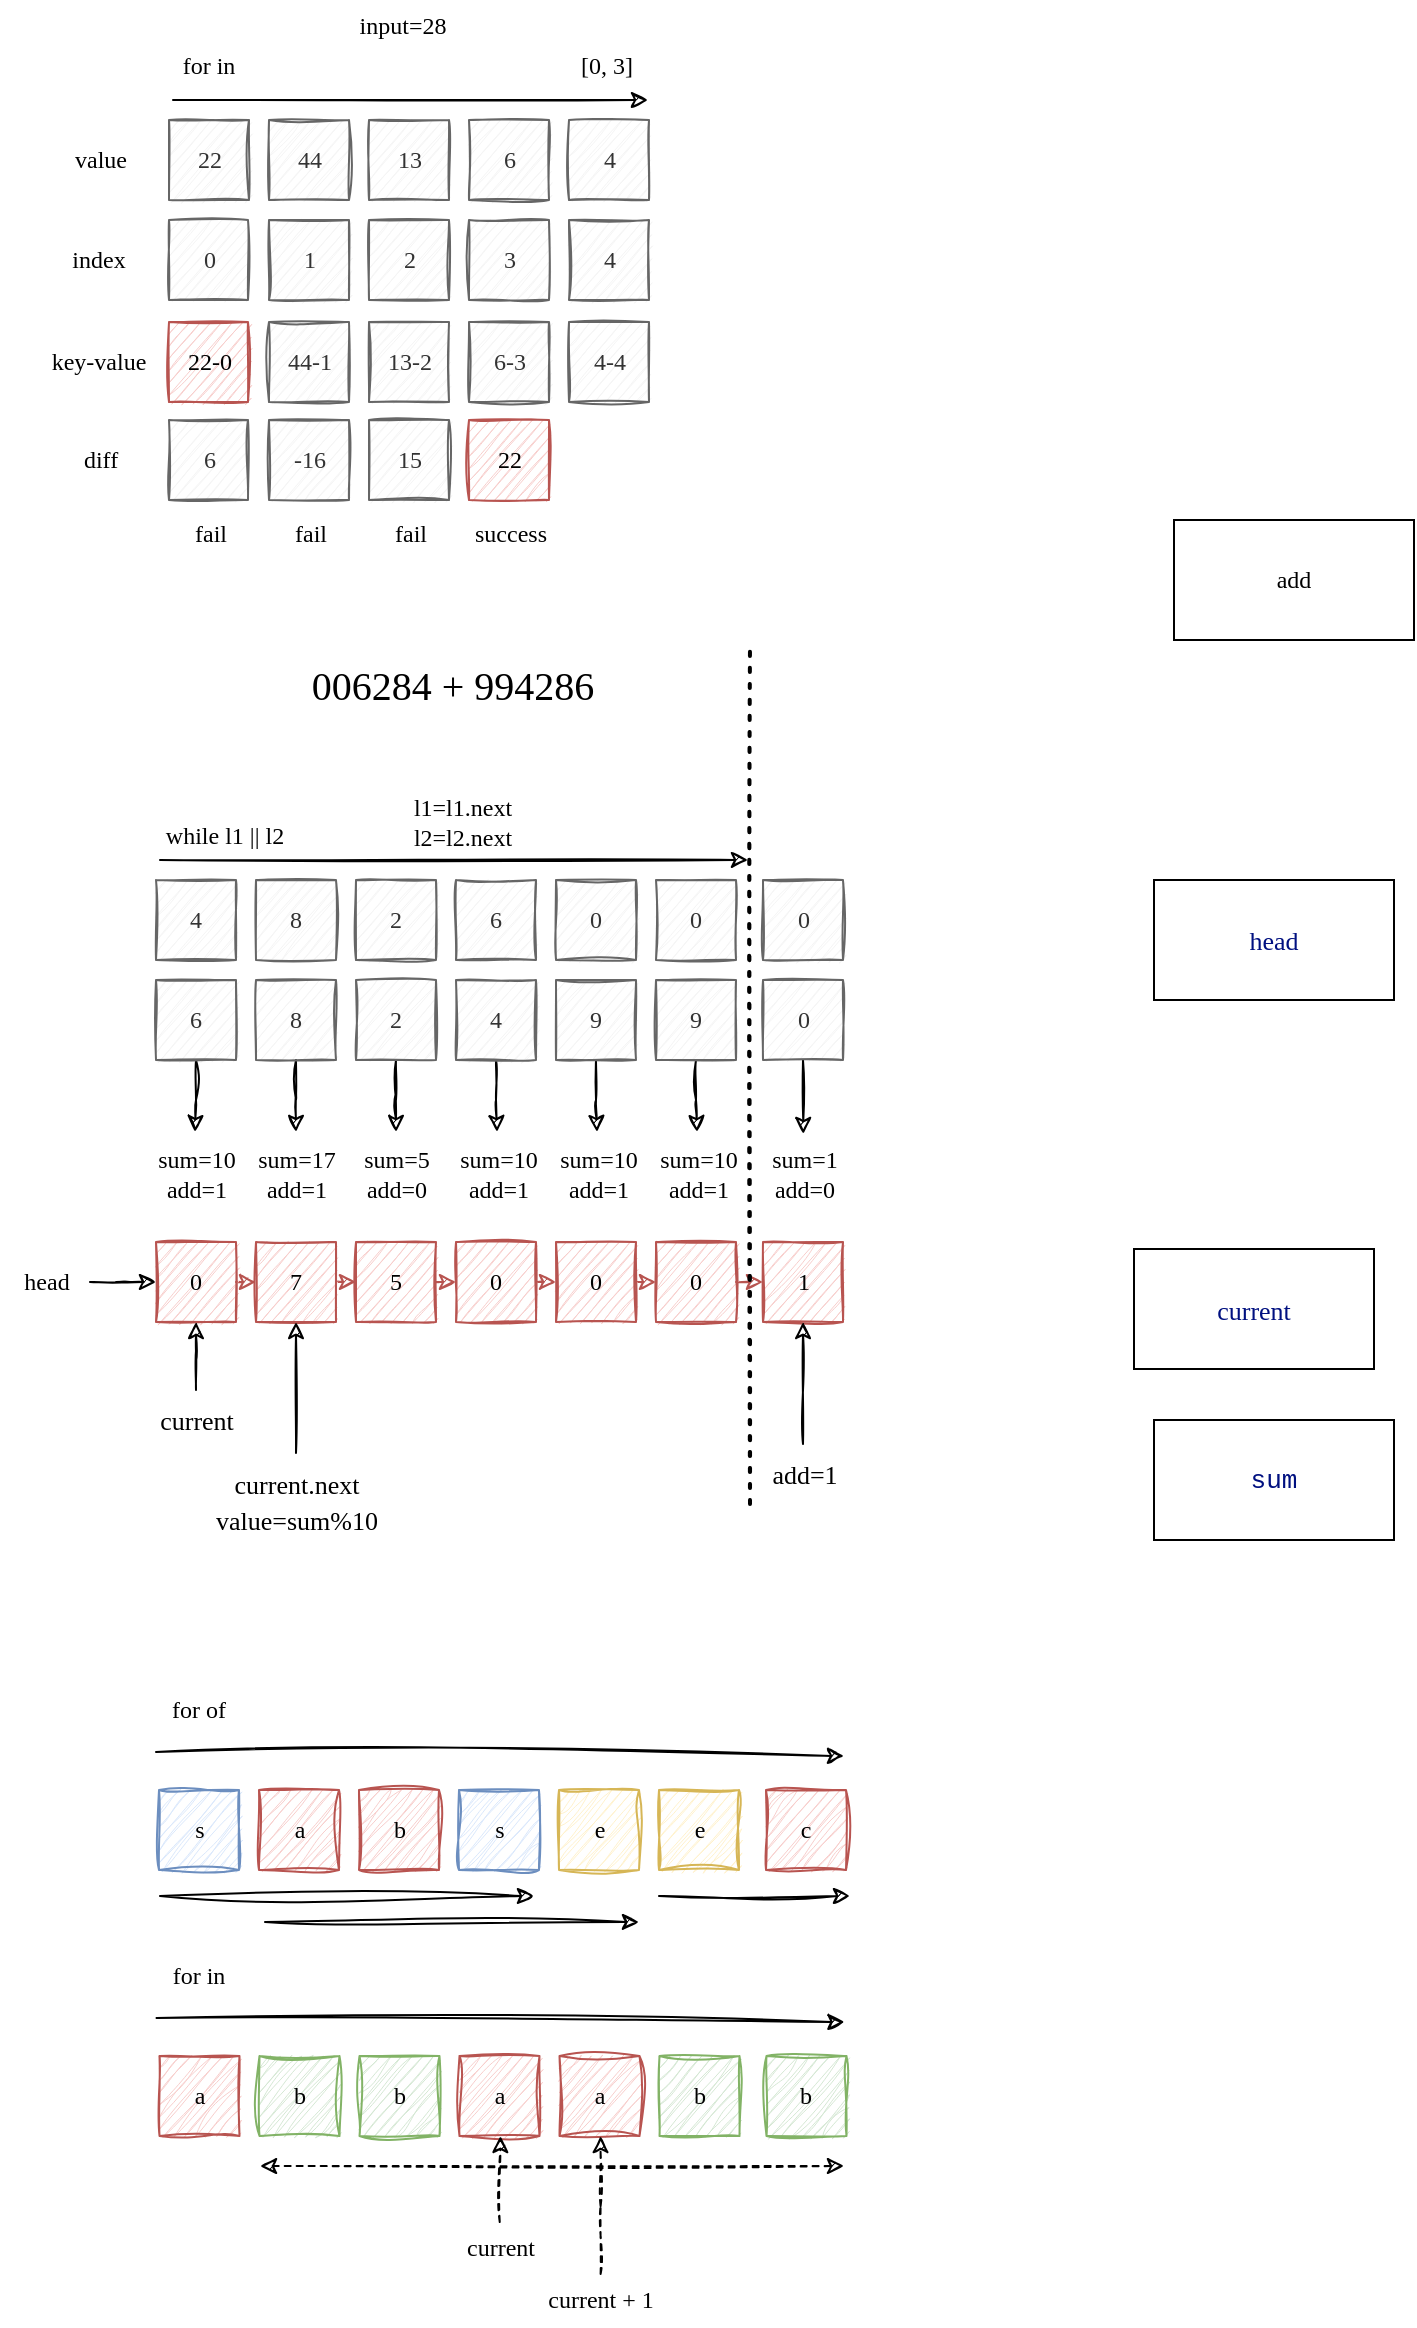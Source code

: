 <mxfile version="20.8.13" type="github">
  <diagram id="7QcRPGXFzInOJEVMT8tc" name="第 1 页">
    <mxGraphModel dx="870" dy="574" grid="0" gridSize="10" guides="1" tooltips="1" connect="1" arrows="1" fold="1" page="1" pageScale="1" pageWidth="827" pageHeight="1169" background="#FFFFFF" math="0" shadow="0">
      <root>
        <mxCell id="0" />
        <mxCell id="1" parent="0" />
        <mxCell id="w3G1MUD0EUf8Qzg8k7WU-1" value="add" style="rounded=0;whiteSpace=wrap;html=1;fontFamily=Comic Sans MS;" parent="1" vertex="1">
          <mxGeometry x="620" y="280" width="120" height="60" as="geometry" />
        </mxCell>
        <mxCell id="w3G1MUD0EUf8Qzg8k7WU-2" value="&lt;div style=&quot;background-color: rgb(255, 255, 255); font-size: 13px; line-height: 18px;&quot;&gt;&lt;span style=&quot;color: #001080;&quot;&gt;head&lt;/span&gt;&lt;/div&gt;" style="rounded=0;whiteSpace=wrap;html=1;fontFamily=Comic Sans MS;" parent="1" vertex="1">
          <mxGeometry x="610" y="460" width="120" height="60" as="geometry" />
        </mxCell>
        <mxCell id="w3G1MUD0EUf8Qzg8k7WU-3" value="&lt;div style=&quot;background-color: rgb(255, 255, 255); font-size: 13px; line-height: 18px;&quot;&gt;&lt;span style=&quot;color: #001080;&quot;&gt;current&lt;/span&gt;&lt;/div&gt;" style="rounded=0;whiteSpace=wrap;html=1;fontFamily=Comic Sans MS;" parent="1" vertex="1">
          <mxGeometry x="600" y="644.5" width="120" height="60" as="geometry" />
        </mxCell>
        <mxCell id="w3G1MUD0EUf8Qzg8k7WU-4" value="&lt;div style=&quot;background-color: rgb(255, 255, 255); font-size: 13px; line-height: 18px;&quot;&gt;&lt;div style=&quot;font-family: Consolas, &amp;quot;Courier New&amp;quot;, monospace; line-height: 18px;&quot;&gt;&lt;span style=&quot;color: #001080;&quot;&gt;sum&lt;/span&gt;&lt;/div&gt;&lt;/div&gt;" style="rounded=0;whiteSpace=wrap;html=1;fontFamily=Comic Sans MS;" parent="1" vertex="1">
          <mxGeometry x="610" y="730" width="120" height="60" as="geometry" />
        </mxCell>
        <mxCell id="w3G1MUD0EUf8Qzg8k7WU-5" value="4" style="rounded=0;whiteSpace=wrap;html=1;fontFamily=Comic Sans MS;sketch=1;fillColor=#f5f5f5;strokeColor=#666666;fontColor=#333333;" parent="1" vertex="1">
          <mxGeometry x="111" y="460" width="40" height="40" as="geometry" />
        </mxCell>
        <mxCell id="w3G1MUD0EUf8Qzg8k7WU-6" value="8" style="rounded=0;whiteSpace=wrap;html=1;fontFamily=Comic Sans MS;sketch=1;fillColor=#f5f5f5;strokeColor=#666666;fontColor=#333333;" parent="1" vertex="1">
          <mxGeometry x="161" y="460" width="40" height="40" as="geometry" />
        </mxCell>
        <mxCell id="w3G1MUD0EUf8Qzg8k7WU-7" value="2" style="rounded=0;whiteSpace=wrap;html=1;fontFamily=Comic Sans MS;sketch=1;fillColor=#f5f5f5;strokeColor=#666666;fontColor=#333333;" parent="1" vertex="1">
          <mxGeometry x="211" y="460" width="40" height="40" as="geometry" />
        </mxCell>
        <mxCell id="w3G1MUD0EUf8Qzg8k7WU-8" value="6" style="rounded=0;whiteSpace=wrap;html=1;fontFamily=Comic Sans MS;sketch=1;fillColor=#f5f5f5;strokeColor=#666666;fontColor=#333333;" parent="1" vertex="1">
          <mxGeometry x="261" y="460" width="40" height="40" as="geometry" />
        </mxCell>
        <mxCell id="w3G1MUD0EUf8Qzg8k7WU-28" style="edgeStyle=orthogonalEdgeStyle;rounded=0;orthogonalLoop=1;jettySize=auto;html=1;exitX=0.5;exitY=1;exitDx=0;exitDy=0;fontFamily=Comic Sans MS;fontSize=16;sketch=1;fontColor=#000000;" parent="1" source="w3G1MUD0EUf8Qzg8k7WU-9" target="w3G1MUD0EUf8Qzg8k7WU-27" edge="1">
          <mxGeometry relative="1" as="geometry" />
        </mxCell>
        <mxCell id="w3G1MUD0EUf8Qzg8k7WU-9" value="6" style="rounded=0;whiteSpace=wrap;html=1;fontFamily=Comic Sans MS;sketch=1;fillColor=#f5f5f5;strokeColor=#666666;fontColor=#333333;" parent="1" vertex="1">
          <mxGeometry x="111" y="510" width="40" height="40" as="geometry" />
        </mxCell>
        <mxCell id="w3G1MUD0EUf8Qzg8k7WU-31" style="edgeStyle=orthogonalEdgeStyle;rounded=0;orthogonalLoop=1;jettySize=auto;html=1;exitX=0.5;exitY=1;exitDx=0;exitDy=0;fontFamily=Comic Sans MS;fontSize=12;sketch=1;fontColor=#000000;" parent="1" source="w3G1MUD0EUf8Qzg8k7WU-10" target="w3G1MUD0EUf8Qzg8k7WU-30" edge="1">
          <mxGeometry relative="1" as="geometry" />
        </mxCell>
        <mxCell id="w3G1MUD0EUf8Qzg8k7WU-10" value="8" style="rounded=0;whiteSpace=wrap;html=1;fontFamily=Comic Sans MS;sketch=1;fillColor=#f5f5f5;strokeColor=#666666;fontColor=#333333;" parent="1" vertex="1">
          <mxGeometry x="161" y="510" width="40" height="40" as="geometry" />
        </mxCell>
        <mxCell id="w3G1MUD0EUf8Qzg8k7WU-34" style="edgeStyle=orthogonalEdgeStyle;rounded=0;orthogonalLoop=1;jettySize=auto;html=1;exitX=0.5;exitY=1;exitDx=0;exitDy=0;fontFamily=Comic Sans MS;fontSize=12;sketch=1;fontColor=#000000;" parent="1" source="w3G1MUD0EUf8Qzg8k7WU-11" target="w3G1MUD0EUf8Qzg8k7WU-33" edge="1">
          <mxGeometry relative="1" as="geometry" />
        </mxCell>
        <mxCell id="w3G1MUD0EUf8Qzg8k7WU-11" value="2" style="rounded=0;whiteSpace=wrap;html=1;fontFamily=Comic Sans MS;sketch=1;fillColor=#f5f5f5;strokeColor=#666666;fontColor=#333333;" parent="1" vertex="1">
          <mxGeometry x="211" y="510" width="40" height="40" as="geometry" />
        </mxCell>
        <mxCell id="w3G1MUD0EUf8Qzg8k7WU-39" style="edgeStyle=orthogonalEdgeStyle;rounded=0;orthogonalLoop=1;jettySize=auto;html=1;exitX=0.5;exitY=1;exitDx=0;exitDy=0;fontFamily=Comic Sans MS;fontSize=12;sketch=1;fontColor=#000000;" parent="1" source="w3G1MUD0EUf8Qzg8k7WU-12" target="w3G1MUD0EUf8Qzg8k7WU-35" edge="1">
          <mxGeometry relative="1" as="geometry" />
        </mxCell>
        <mxCell id="w3G1MUD0EUf8Qzg8k7WU-12" value="4" style="rounded=0;whiteSpace=wrap;html=1;fontFamily=Comic Sans MS;sketch=1;fillColor=#f5f5f5;strokeColor=#666666;fontColor=#333333;" parent="1" vertex="1">
          <mxGeometry x="261" y="510" width="40" height="40" as="geometry" />
        </mxCell>
        <mxCell id="w3G1MUD0EUf8Qzg8k7WU-40" style="edgeStyle=orthogonalEdgeStyle;rounded=0;orthogonalLoop=1;jettySize=auto;html=1;exitX=0.5;exitY=1;exitDx=0;exitDy=0;fontFamily=Comic Sans MS;fontSize=12;sketch=1;fontColor=#000000;" parent="1" source="w3G1MUD0EUf8Qzg8k7WU-13" target="w3G1MUD0EUf8Qzg8k7WU-36" edge="1">
          <mxGeometry relative="1" as="geometry" />
        </mxCell>
        <mxCell id="w3G1MUD0EUf8Qzg8k7WU-13" value="9" style="rounded=0;whiteSpace=wrap;html=1;fontFamily=Comic Sans MS;sketch=1;fillColor=#f5f5f5;strokeColor=#666666;fontColor=#333333;" parent="1" vertex="1">
          <mxGeometry x="311" y="510" width="40" height="40" as="geometry" />
        </mxCell>
        <mxCell id="w3G1MUD0EUf8Qzg8k7WU-41" style="edgeStyle=orthogonalEdgeStyle;rounded=0;orthogonalLoop=1;jettySize=auto;html=1;exitX=0.5;exitY=1;exitDx=0;exitDy=0;fontFamily=Comic Sans MS;fontSize=12;sketch=1;fontColor=#000000;" parent="1" source="w3G1MUD0EUf8Qzg8k7WU-14" target="w3G1MUD0EUf8Qzg8k7WU-37" edge="1">
          <mxGeometry relative="1" as="geometry" />
        </mxCell>
        <mxCell id="w3G1MUD0EUf8Qzg8k7WU-14" value="9" style="rounded=0;whiteSpace=wrap;html=1;fontFamily=Comic Sans MS;sketch=1;fillColor=#f5f5f5;strokeColor=#666666;fontColor=#333333;" parent="1" vertex="1">
          <mxGeometry x="361" y="510" width="40" height="40" as="geometry" />
        </mxCell>
        <mxCell id="w3G1MUD0EUf8Qzg8k7WU-16" value="006284 + 994286" style="text;html=1;align=center;verticalAlign=middle;resizable=0;points=[];autosize=1;strokeColor=none;fillColor=none;fontSize=20;fontFamily=Comic Sans MS;sketch=1;fontColor=#000000;" parent="1" vertex="1">
          <mxGeometry x="166" y="344" width="186" height="36" as="geometry" />
        </mxCell>
        <mxCell id="w3G1MUD0EUf8Qzg8k7WU-20" value="0" style="rounded=0;whiteSpace=wrap;html=1;fontFamily=Comic Sans MS;sketch=1;fillColor=#f5f5f5;strokeColor=#666666;fontColor=#333333;" parent="1" vertex="1">
          <mxGeometry x="311" y="460" width="40" height="40" as="geometry" />
        </mxCell>
        <mxCell id="w3G1MUD0EUf8Qzg8k7WU-21" value="0" style="rounded=0;whiteSpace=wrap;html=1;fontFamily=Comic Sans MS;sketch=1;fillColor=#f5f5f5;strokeColor=#666666;fontColor=#333333;" parent="1" vertex="1">
          <mxGeometry x="361" y="460" width="40" height="40" as="geometry" />
        </mxCell>
        <mxCell id="w3G1MUD0EUf8Qzg8k7WU-24" value="" style="endArrow=classic;html=1;rounded=0;fontFamily=Comic Sans MS;fontSize=14;sketch=1;fontColor=#000000;" parent="1" edge="1">
          <mxGeometry width="50" height="50" relative="1" as="geometry">
            <mxPoint x="113" y="450" as="sourcePoint" />
            <mxPoint x="407" y="450" as="targetPoint" />
          </mxGeometry>
        </mxCell>
        <mxCell id="w3G1MUD0EUf8Qzg8k7WU-27" value="sum=10&lt;br style=&quot;font-size: 12px;&quot;&gt;add=1" style="text;html=1;align=center;verticalAlign=middle;resizable=0;points=[];autosize=1;strokeColor=none;fillColor=none;fontSize=12;fontFamily=Comic Sans MS;sketch=1;fontColor=#000000;" parent="1" vertex="1">
          <mxGeometry x="101.5" y="586" width="58" height="41" as="geometry" />
        </mxCell>
        <mxCell id="w3G1MUD0EUf8Qzg8k7WU-30" value="sum=17&lt;br style=&quot;font-size: 12px;&quot;&gt;add=1" style="text;html=1;align=center;verticalAlign=middle;resizable=0;points=[];autosize=1;strokeColor=none;fillColor=none;fontSize=12;fontFamily=Comic Sans MS;sketch=1;fontColor=#000000;" parent="1" vertex="1">
          <mxGeometry x="152" y="586" width="58" height="41" as="geometry" />
        </mxCell>
        <mxCell id="w3G1MUD0EUf8Qzg8k7WU-33" value="sum=5&lt;br style=&quot;font-size: 12px;&quot;&gt;add=0" style="text;html=1;align=center;verticalAlign=middle;resizable=0;points=[];autosize=1;strokeColor=none;fillColor=none;fontSize=12;fontFamily=Comic Sans MS;sketch=1;fontColor=#000000;" parent="1" vertex="1">
          <mxGeometry x="204.5" y="586" width="53" height="41" as="geometry" />
        </mxCell>
        <mxCell id="w3G1MUD0EUf8Qzg8k7WU-35" value="sum=10&lt;br style=&quot;font-size: 12px;&quot;&gt;add=1" style="text;html=1;align=center;verticalAlign=middle;resizable=0;points=[];autosize=1;strokeColor=none;fillColor=none;fontSize=12;fontFamily=Comic Sans MS;sketch=1;fontColor=#000000;" parent="1" vertex="1">
          <mxGeometry x="252.5" y="586" width="58" height="41" as="geometry" />
        </mxCell>
        <mxCell id="w3G1MUD0EUf8Qzg8k7WU-36" value="sum=10&lt;br style=&quot;font-size: 12px;&quot;&gt;add=1" style="text;html=1;align=center;verticalAlign=middle;resizable=0;points=[];autosize=1;strokeColor=none;fillColor=none;fontSize=12;fontFamily=Comic Sans MS;sketch=1;fontColor=#000000;" parent="1" vertex="1">
          <mxGeometry x="302.5" y="586" width="58" height="41" as="geometry" />
        </mxCell>
        <mxCell id="w3G1MUD0EUf8Qzg8k7WU-37" value="sum=10&lt;br style=&quot;font-size: 12px;&quot;&gt;add=1" style="text;html=1;align=center;verticalAlign=middle;resizable=0;points=[];autosize=1;strokeColor=none;fillColor=none;fontSize=12;fontFamily=Comic Sans MS;sketch=1;fontColor=#000000;" parent="1" vertex="1">
          <mxGeometry x="352.5" y="586" width="58" height="41" as="geometry" />
        </mxCell>
        <mxCell id="w3G1MUD0EUf8Qzg8k7WU-38" value="sum=1&lt;br style=&quot;font-size: 12px;&quot;&gt;add=0" style="text;html=1;align=center;verticalAlign=middle;resizable=0;points=[];autosize=1;strokeColor=none;fillColor=none;fontSize=12;fontFamily=Comic Sans MS;sketch=1;fontColor=#000000;" parent="1" vertex="1">
          <mxGeometry x="408.5" y="586" width="52" height="41" as="geometry" />
        </mxCell>
        <mxCell id="w3G1MUD0EUf8Qzg8k7WU-44" style="edgeStyle=orthogonalEdgeStyle;rounded=0;orthogonalLoop=1;jettySize=auto;html=1;exitX=0.5;exitY=1;exitDx=0;exitDy=0;entryX=0.503;entryY=0.024;entryDx=0;entryDy=0;entryPerimeter=0;fontFamily=Comic Sans MS;fontSize=12;sketch=1;fontColor=#000000;" parent="1" source="w3G1MUD0EUf8Qzg8k7WU-42" target="w3G1MUD0EUf8Qzg8k7WU-38" edge="1">
          <mxGeometry relative="1" as="geometry" />
        </mxCell>
        <mxCell id="w3G1MUD0EUf8Qzg8k7WU-42" value="0" style="rounded=0;whiteSpace=wrap;html=1;fontFamily=Comic Sans MS;sketch=1;fillColor=#f5f5f5;strokeColor=#666666;fontColor=#333333;" parent="1" vertex="1">
          <mxGeometry x="414.5" y="510" width="40" height="40" as="geometry" />
        </mxCell>
        <mxCell id="w3G1MUD0EUf8Qzg8k7WU-43" value="0" style="rounded=0;whiteSpace=wrap;html=1;fontFamily=Comic Sans MS;sketch=1;fillColor=#f5f5f5;strokeColor=#666666;fontColor=#333333;" parent="1" vertex="1">
          <mxGeometry x="414.5" y="460" width="40" height="40" as="geometry" />
        </mxCell>
        <mxCell id="w3G1MUD0EUf8Qzg8k7WU-61" style="edgeStyle=orthogonalEdgeStyle;rounded=0;orthogonalLoop=1;jettySize=auto;html=1;exitX=1;exitY=0.5;exitDx=0;exitDy=0;entryX=0;entryY=0.5;entryDx=0;entryDy=0;fontFamily=Comic Sans MS;fontSize=12;sketch=1;fontColor=#000000;fillColor=#f8cecc;strokeColor=#b85450;" parent="1" source="w3G1MUD0EUf8Qzg8k7WU-46" target="w3G1MUD0EUf8Qzg8k7WU-47" edge="1">
          <mxGeometry relative="1" as="geometry" />
        </mxCell>
        <mxCell id="w3G1MUD0EUf8Qzg8k7WU-46" value="0" style="rounded=0;whiteSpace=wrap;html=1;fontFamily=Comic Sans MS;sketch=1;fillColor=#f8cecc;strokeColor=#b85450;" parent="1" vertex="1">
          <mxGeometry x="111" y="641" width="40" height="40" as="geometry" />
        </mxCell>
        <mxCell id="w3G1MUD0EUf8Qzg8k7WU-62" style="edgeStyle=orthogonalEdgeStyle;rounded=0;orthogonalLoop=1;jettySize=auto;html=1;exitX=1;exitY=0.5;exitDx=0;exitDy=0;entryX=0;entryY=0.5;entryDx=0;entryDy=0;fontFamily=Comic Sans MS;fontSize=12;sketch=1;fontColor=#000000;fillColor=#f8cecc;strokeColor=#b85450;" parent="1" source="w3G1MUD0EUf8Qzg8k7WU-47" target="w3G1MUD0EUf8Qzg8k7WU-48" edge="1">
          <mxGeometry relative="1" as="geometry" />
        </mxCell>
        <mxCell id="w3G1MUD0EUf8Qzg8k7WU-47" value="7" style="rounded=0;whiteSpace=wrap;html=1;fontFamily=Comic Sans MS;sketch=1;fillColor=#f8cecc;strokeColor=#b85450;" parent="1" vertex="1">
          <mxGeometry x="161" y="641" width="40" height="40" as="geometry" />
        </mxCell>
        <mxCell id="w3G1MUD0EUf8Qzg8k7WU-63" style="edgeStyle=orthogonalEdgeStyle;rounded=0;orthogonalLoop=1;jettySize=auto;html=1;exitX=1;exitY=0.5;exitDx=0;exitDy=0;entryX=0;entryY=0.5;entryDx=0;entryDy=0;fontFamily=Comic Sans MS;fontSize=12;sketch=1;fontColor=#000000;fillColor=#f8cecc;strokeColor=#b85450;" parent="1" source="w3G1MUD0EUf8Qzg8k7WU-48" target="w3G1MUD0EUf8Qzg8k7WU-49" edge="1">
          <mxGeometry relative="1" as="geometry" />
        </mxCell>
        <mxCell id="w3G1MUD0EUf8Qzg8k7WU-48" value="5" style="rounded=0;whiteSpace=wrap;html=1;fontFamily=Comic Sans MS;sketch=1;fillColor=#f8cecc;strokeColor=#b85450;" parent="1" vertex="1">
          <mxGeometry x="211" y="641" width="40" height="40" as="geometry" />
        </mxCell>
        <mxCell id="w3G1MUD0EUf8Qzg8k7WU-64" style="edgeStyle=orthogonalEdgeStyle;rounded=0;orthogonalLoop=1;jettySize=auto;html=1;exitX=1;exitY=0.5;exitDx=0;exitDy=0;entryX=0;entryY=0.5;entryDx=0;entryDy=0;fontFamily=Comic Sans MS;fontSize=12;sketch=1;fontColor=#000000;fillColor=#f8cecc;strokeColor=#b85450;" parent="1" source="w3G1MUD0EUf8Qzg8k7WU-49" target="w3G1MUD0EUf8Qzg8k7WU-50" edge="1">
          <mxGeometry relative="1" as="geometry" />
        </mxCell>
        <mxCell id="w3G1MUD0EUf8Qzg8k7WU-49" value="0" style="rounded=0;whiteSpace=wrap;html=1;fontFamily=Comic Sans MS;sketch=1;fillColor=#f8cecc;strokeColor=#b85450;" parent="1" vertex="1">
          <mxGeometry x="261" y="641" width="40" height="40" as="geometry" />
        </mxCell>
        <mxCell id="w3G1MUD0EUf8Qzg8k7WU-65" style="edgeStyle=orthogonalEdgeStyle;rounded=0;orthogonalLoop=1;jettySize=auto;html=1;exitX=1;exitY=0.5;exitDx=0;exitDy=0;entryX=0;entryY=0.5;entryDx=0;entryDy=0;fontFamily=Comic Sans MS;fontSize=12;sketch=1;fontColor=#000000;fillColor=#f8cecc;strokeColor=#b85450;" parent="1" source="w3G1MUD0EUf8Qzg8k7WU-50" target="w3G1MUD0EUf8Qzg8k7WU-51" edge="1">
          <mxGeometry relative="1" as="geometry" />
        </mxCell>
        <mxCell id="w3G1MUD0EUf8Qzg8k7WU-50" value="0" style="rounded=0;whiteSpace=wrap;html=1;fontFamily=Comic Sans MS;sketch=1;fillColor=#f8cecc;strokeColor=#b85450;" parent="1" vertex="1">
          <mxGeometry x="311" y="641" width="40" height="40" as="geometry" />
        </mxCell>
        <mxCell id="w3G1MUD0EUf8Qzg8k7WU-83" style="edgeStyle=orthogonalEdgeStyle;rounded=0;sketch=1;orthogonalLoop=1;jettySize=auto;html=1;exitX=1;exitY=0.5;exitDx=0;exitDy=0;entryX=0;entryY=0.5;entryDx=0;entryDy=0;fontFamily=Comic Sans MS;fontSize=12;fontColor=#000000;fillColor=#f8cecc;strokeColor=#b85450;" parent="1" source="w3G1MUD0EUf8Qzg8k7WU-51" target="w3G1MUD0EUf8Qzg8k7WU-52" edge="1">
          <mxGeometry relative="1" as="geometry" />
        </mxCell>
        <mxCell id="w3G1MUD0EUf8Qzg8k7WU-51" value="0" style="rounded=0;whiteSpace=wrap;html=1;fontFamily=Comic Sans MS;sketch=1;fillColor=#f8cecc;strokeColor=#b85450;" parent="1" vertex="1">
          <mxGeometry x="361" y="641" width="40" height="40" as="geometry" />
        </mxCell>
        <mxCell id="w3G1MUD0EUf8Qzg8k7WU-52" value="1" style="rounded=0;whiteSpace=wrap;html=1;fontFamily=Comic Sans MS;sketch=1;fillColor=#f8cecc;strokeColor=#b85450;" parent="1" vertex="1">
          <mxGeometry x="414.5" y="641" width="40" height="40" as="geometry" />
        </mxCell>
        <mxCell id="w3G1MUD0EUf8Qzg8k7WU-54" style="edgeStyle=orthogonalEdgeStyle;rounded=0;orthogonalLoop=1;jettySize=auto;html=1;entryX=0.5;entryY=1;entryDx=0;entryDy=0;fontFamily=Comic Sans MS;fontSize=12;sketch=1;fontColor=#000000;" parent="1" source="w3G1MUD0EUf8Qzg8k7WU-53" target="w3G1MUD0EUf8Qzg8k7WU-46" edge="1">
          <mxGeometry relative="1" as="geometry" />
        </mxCell>
        <mxCell id="w3G1MUD0EUf8Qzg8k7WU-53" value="&lt;div style=&quot;background-color: rgb(255, 255, 255); font-size: 13px; line-height: 18px;&quot;&gt;&lt;span style=&quot;&quot;&gt;current&lt;/span&gt;&lt;/div&gt;" style="text;html=1;align=center;verticalAlign=middle;resizable=0;points=[];autosize=1;strokeColor=none;fillColor=none;fontSize=12;fontFamily=Comic Sans MS;sketch=1;fontColor=#000000;" parent="1" vertex="1">
          <mxGeometry x="97" y="715" width="68" height="30" as="geometry" />
        </mxCell>
        <mxCell id="w3G1MUD0EUf8Qzg8k7WU-58" style="edgeStyle=orthogonalEdgeStyle;rounded=0;orthogonalLoop=1;jettySize=auto;html=1;entryX=0;entryY=0.5;entryDx=0;entryDy=0;fontFamily=Comic Sans MS;fontSize=12;sketch=1;fontColor=#000000;" parent="1" source="w3G1MUD0EUf8Qzg8k7WU-56" target="w3G1MUD0EUf8Qzg8k7WU-46" edge="1">
          <mxGeometry relative="1" as="geometry" />
        </mxCell>
        <mxCell id="w3G1MUD0EUf8Qzg8k7WU-56" value="head" style="text;html=1;align=center;verticalAlign=middle;resizable=0;points=[];autosize=1;strokeColor=none;fillColor=none;fontSize=12;fontFamily=Comic Sans MS;sketch=1;fontColor=#000000;" parent="1" vertex="1">
          <mxGeometry x="33" y="648" width="45" height="26" as="geometry" />
        </mxCell>
        <mxCell id="w3G1MUD0EUf8Qzg8k7WU-60" style="edgeStyle=orthogonalEdgeStyle;rounded=0;orthogonalLoop=1;jettySize=auto;html=1;entryX=0.5;entryY=1;entryDx=0;entryDy=0;fontFamily=Comic Sans MS;fontSize=12;sketch=1;fontColor=#000000;" parent="1" source="w3G1MUD0EUf8Qzg8k7WU-59" target="w3G1MUD0EUf8Qzg8k7WU-47" edge="1">
          <mxGeometry relative="1" as="geometry" />
        </mxCell>
        <mxCell id="w3G1MUD0EUf8Qzg8k7WU-59" value="&lt;div style=&quot;background-color: rgb(255, 255, 255); font-size: 13px; line-height: 18px;&quot;&gt;&lt;span style=&quot;&quot;&gt;current&lt;/span&gt;.&lt;span style=&quot;&quot;&gt;next&lt;br&gt;value=sum%10&lt;/span&gt;&lt;/div&gt;" style="text;html=1;align=center;verticalAlign=middle;resizable=0;points=[];autosize=1;strokeColor=none;fillColor=none;fontSize=12;fontFamily=Comic Sans MS;sketch=1;fontColor=#000000;" parent="1" vertex="1">
          <mxGeometry x="129" y="746.5" width="104" height="48" as="geometry" />
        </mxCell>
        <mxCell id="w3G1MUD0EUf8Qzg8k7WU-71" value="" style="endArrow=none;dashed=1;html=1;dashPattern=1 3;strokeWidth=2;rounded=0;fontFamily=Comic Sans MS;fontSize=12;sketch=1;fontColor=#000000;" parent="1" edge="1">
          <mxGeometry width="50" height="50" relative="1" as="geometry">
            <mxPoint x="408" y="772" as="sourcePoint" />
            <mxPoint x="408" y="343" as="targetPoint" />
          </mxGeometry>
        </mxCell>
        <mxCell id="w3G1MUD0EUf8Qzg8k7WU-73" style="edgeStyle=orthogonalEdgeStyle;rounded=0;orthogonalLoop=1;jettySize=auto;html=1;entryX=0.5;entryY=1;entryDx=0;entryDy=0;fontFamily=Comic Sans MS;fontSize=12;sketch=1;fontColor=#000000;" parent="1" source="w3G1MUD0EUf8Qzg8k7WU-72" target="w3G1MUD0EUf8Qzg8k7WU-52" edge="1">
          <mxGeometry relative="1" as="geometry" />
        </mxCell>
        <mxCell id="w3G1MUD0EUf8Qzg8k7WU-72" value="&lt;div style=&quot;background-color: rgb(255, 255, 255); font-size: 13px; line-height: 18px;&quot;&gt;&lt;font&gt;add=1&lt;/font&gt;&lt;/div&gt;" style="text;html=1;align=center;verticalAlign=middle;resizable=0;points=[];autosize=1;strokeColor=none;fillColor=none;fontSize=12;fontFamily=Comic Sans MS;sketch=1;fontColor=#000000;" parent="1" vertex="1">
          <mxGeometry x="407.5" y="742" width="54" height="30" as="geometry" />
        </mxCell>
        <mxCell id="w3G1MUD0EUf8Qzg8k7WU-75" value="while&amp;nbsp;&lt;span style=&quot;&quot;&gt;l1 || l2&lt;/span&gt;&lt;br&gt;" style="text;html=1;align=center;verticalAlign=middle;resizable=0;points=[];autosize=1;strokeColor=none;fillColor=none;fontSize=12;fontFamily=Comic Sans MS;sketch=1;fontColor=#000000;" parent="1" vertex="1">
          <mxGeometry x="101.5" y="425" width="87" height="26" as="geometry" />
        </mxCell>
        <mxCell id="w3G1MUD0EUf8Qzg8k7WU-76" value="&lt;span style=&quot;&quot;&gt;l1=l1.next&lt;/span&gt;&lt;br style=&quot;&quot;&gt;&lt;span style=&quot;&quot;&gt;l2=l2.next&lt;/span&gt;" style="text;html=1;align=center;verticalAlign=middle;resizable=0;points=[];autosize=1;strokeColor=none;fillColor=none;fontSize=12;fontFamily=Comic Sans MS;sketch=1;fontColor=#000000;" parent="1" vertex="1">
          <mxGeometry x="227" y="410" width="74" height="41" as="geometry" />
        </mxCell>
        <mxCell id="w3G1MUD0EUf8Qzg8k7WU-85" value="22" style="rounded=0;whiteSpace=wrap;html=1;fontFamily=Comic Sans MS;sketch=1;fillColor=#f5f5f5;strokeColor=#666666;fontColor=#333333;" parent="1" vertex="1">
          <mxGeometry x="117.5" y="80" width="40" height="40" as="geometry" />
        </mxCell>
        <mxCell id="w3G1MUD0EUf8Qzg8k7WU-86" value="44" style="rounded=0;whiteSpace=wrap;html=1;fontFamily=Comic Sans MS;sketch=1;fillColor=#f5f5f5;strokeColor=#666666;fontColor=#333333;" parent="1" vertex="1">
          <mxGeometry x="167.5" y="80" width="40" height="40" as="geometry" />
        </mxCell>
        <mxCell id="w3G1MUD0EUf8Qzg8k7WU-87" value="13" style="rounded=0;whiteSpace=wrap;html=1;fontFamily=Comic Sans MS;sketch=1;fillColor=#f5f5f5;strokeColor=#666666;fontColor=#333333;" parent="1" vertex="1">
          <mxGeometry x="217.5" y="80" width="40" height="40" as="geometry" />
        </mxCell>
        <mxCell id="w3G1MUD0EUf8Qzg8k7WU-88" value="6" style="rounded=0;whiteSpace=wrap;html=1;fontFamily=Comic Sans MS;sketch=1;fillColor=#f5f5f5;strokeColor=#666666;fontColor=#333333;" parent="1" vertex="1">
          <mxGeometry x="267.5" y="80" width="40" height="40" as="geometry" />
        </mxCell>
        <mxCell id="w3G1MUD0EUf8Qzg8k7WU-89" value="0" style="rounded=0;whiteSpace=wrap;html=1;fontFamily=Comic Sans MS;sketch=1;fillColor=#f5f5f5;strokeColor=#666666;fontColor=#333333;" parent="1" vertex="1">
          <mxGeometry x="117.5" y="130" width="39.5" height="40" as="geometry" />
        </mxCell>
        <mxCell id="w3G1MUD0EUf8Qzg8k7WU-90" value="1" style="rounded=0;whiteSpace=wrap;html=1;fontFamily=Comic Sans MS;sketch=1;fillColor=#f5f5f5;strokeColor=#666666;fontColor=#333333;" parent="1" vertex="1">
          <mxGeometry x="167.5" y="130" width="40" height="40" as="geometry" />
        </mxCell>
        <mxCell id="w3G1MUD0EUf8Qzg8k7WU-91" value="2" style="rounded=0;whiteSpace=wrap;html=1;fontFamily=Comic Sans MS;sketch=1;fillColor=#f5f5f5;strokeColor=#666666;fontColor=#333333;" parent="1" vertex="1">
          <mxGeometry x="217.5" y="130" width="40" height="40" as="geometry" />
        </mxCell>
        <mxCell id="w3G1MUD0EUf8Qzg8k7WU-92" value="3" style="rounded=0;whiteSpace=wrap;html=1;fontFamily=Comic Sans MS;sketch=1;fillColor=#f5f5f5;strokeColor=#666666;fontColor=#333333;" parent="1" vertex="1">
          <mxGeometry x="267.5" y="130" width="40" height="40" as="geometry" />
        </mxCell>
        <mxCell id="w3G1MUD0EUf8Qzg8k7WU-93" value="4" style="rounded=0;whiteSpace=wrap;html=1;fontFamily=Comic Sans MS;sketch=1;fillColor=#f5f5f5;strokeColor=#666666;fontColor=#333333;" parent="1" vertex="1">
          <mxGeometry x="317.5" y="130" width="40" height="40" as="geometry" />
        </mxCell>
        <mxCell id="w3G1MUD0EUf8Qzg8k7WU-95" value="4" style="rounded=0;whiteSpace=wrap;html=1;fontFamily=Comic Sans MS;sketch=1;fillColor=#f5f5f5;strokeColor=#666666;fontColor=#333333;" parent="1" vertex="1">
          <mxGeometry x="317.5" y="80" width="40" height="40" as="geometry" />
        </mxCell>
        <mxCell id="w3G1MUD0EUf8Qzg8k7WU-97" value="" style="endArrow=classic;html=1;rounded=0;fontFamily=Comic Sans MS;fontSize=14;sketch=1;fontColor=#000000;" parent="1" edge="1">
          <mxGeometry width="50" height="50" relative="1" as="geometry">
            <mxPoint x="119.5" y="70" as="sourcePoint" />
            <mxPoint x="357" y="70" as="targetPoint" />
          </mxGeometry>
        </mxCell>
        <mxCell id="w3G1MUD0EUf8Qzg8k7WU-98" value="for in" style="text;html=1;align=center;verticalAlign=middle;resizable=0;points=[];autosize=1;strokeColor=none;fillColor=none;fontSize=12;fontFamily=Comic Sans MS;sketch=1;fontColor=#000000;" parent="1" vertex="1">
          <mxGeometry x="112.5" y="40" width="49" height="26" as="geometry" />
        </mxCell>
        <mxCell id="w3G1MUD0EUf8Qzg8k7WU-100" value="index" style="text;html=1;align=center;verticalAlign=middle;resizable=0;points=[];autosize=1;strokeColor=none;fillColor=none;fontSize=12;fontFamily=Comic Sans MS;fontColor=#000000;" parent="1" vertex="1">
          <mxGeometry x="58" y="137" width="48" height="26" as="geometry" />
        </mxCell>
        <mxCell id="w3G1MUD0EUf8Qzg8k7WU-101" value="value" style="text;html=1;align=center;verticalAlign=middle;resizable=0;points=[];autosize=1;strokeColor=none;fillColor=none;fontSize=12;fontFamily=Comic Sans MS;fontColor=#000000;" parent="1" vertex="1">
          <mxGeometry x="60" y="87" width="46" height="26" as="geometry" />
        </mxCell>
        <mxCell id="w3G1MUD0EUf8Qzg8k7WU-102" value="input=28" style="text;html=1;align=center;verticalAlign=middle;resizable=0;points=[];autosize=1;strokeColor=none;fillColor=none;fontSize=12;fontFamily=Comic Sans MS;fontColor=#000000;" parent="1" vertex="1">
          <mxGeometry x="200.5" y="20" width="67" height="26" as="geometry" />
        </mxCell>
        <mxCell id="w3G1MUD0EUf8Qzg8k7WU-119" value="22-0" style="rounded=0;whiteSpace=wrap;html=1;fontFamily=Comic Sans MS;sketch=1;fillColor=#f8cecc;strokeColor=#b85450;" parent="1" vertex="1">
          <mxGeometry x="117.5" y="181" width="39.5" height="40" as="geometry" />
        </mxCell>
        <mxCell id="w3G1MUD0EUf8Qzg8k7WU-120" value="44-1" style="rounded=0;whiteSpace=wrap;html=1;fontFamily=Comic Sans MS;sketch=1;fillColor=#f5f5f5;strokeColor=#666666;fontColor=#333333;" parent="1" vertex="1">
          <mxGeometry x="167.5" y="181" width="40" height="40" as="geometry" />
        </mxCell>
        <mxCell id="w3G1MUD0EUf8Qzg8k7WU-121" value="13-2" style="rounded=0;whiteSpace=wrap;html=1;fontFamily=Comic Sans MS;sketch=1;fillColor=#f5f5f5;strokeColor=#666666;fontColor=#333333;" parent="1" vertex="1">
          <mxGeometry x="217.5" y="181" width="40" height="40" as="geometry" />
        </mxCell>
        <mxCell id="w3G1MUD0EUf8Qzg8k7WU-122" value="6-3" style="rounded=0;whiteSpace=wrap;html=1;fontFamily=Comic Sans MS;sketch=1;fillColor=#f5f5f5;strokeColor=#666666;fontColor=#333333;" parent="1" vertex="1">
          <mxGeometry x="267.5" y="181" width="40" height="40" as="geometry" />
        </mxCell>
        <mxCell id="w3G1MUD0EUf8Qzg8k7WU-123" value="4-4" style="rounded=0;whiteSpace=wrap;html=1;fontFamily=Comic Sans MS;sketch=1;fillColor=#f5f5f5;strokeColor=#666666;fontColor=#333333;" parent="1" vertex="1">
          <mxGeometry x="317.5" y="181" width="40" height="40" as="geometry" />
        </mxCell>
        <mxCell id="w3G1MUD0EUf8Qzg8k7WU-124" value="key-value" style="text;html=1;align=center;verticalAlign=middle;resizable=0;points=[];autosize=1;strokeColor=none;fillColor=none;fontSize=12;fontFamily=Comic Sans MS;fontColor=#000000;" parent="1" vertex="1">
          <mxGeometry x="47" y="188" width="70" height="26" as="geometry" />
        </mxCell>
        <mxCell id="w3G1MUD0EUf8Qzg8k7WU-125" value="6" style="rounded=0;whiteSpace=wrap;html=1;fontFamily=Comic Sans MS;sketch=1;fillColor=#f5f5f5;strokeColor=#666666;fontColor=#333333;" parent="1" vertex="1">
          <mxGeometry x="117.5" y="230" width="39.5" height="40" as="geometry" />
        </mxCell>
        <mxCell id="w3G1MUD0EUf8Qzg8k7WU-126" value="-16" style="rounded=0;whiteSpace=wrap;html=1;fontFamily=Comic Sans MS;sketch=1;fillColor=#f5f5f5;strokeColor=#666666;fontColor=#333333;" parent="1" vertex="1">
          <mxGeometry x="167.5" y="230" width="40" height="40" as="geometry" />
        </mxCell>
        <mxCell id="w3G1MUD0EUf8Qzg8k7WU-127" value="15" style="rounded=0;whiteSpace=wrap;html=1;fontFamily=Comic Sans MS;sketch=1;fillColor=#f5f5f5;strokeColor=#666666;fontColor=#333333;" parent="1" vertex="1">
          <mxGeometry x="217.5" y="230" width="40" height="40" as="geometry" />
        </mxCell>
        <mxCell id="w3G1MUD0EUf8Qzg8k7WU-128" value="22" style="rounded=0;whiteSpace=wrap;html=1;fontFamily=Comic Sans MS;sketch=1;fillColor=#f8cecc;strokeColor=#b85450;" parent="1" vertex="1">
          <mxGeometry x="267.5" y="230" width="40" height="40" as="geometry" />
        </mxCell>
        <mxCell id="w3G1MUD0EUf8Qzg8k7WU-130" value="diff" style="text;html=1;align=center;verticalAlign=middle;resizable=0;points=[];autosize=1;strokeColor=none;fillColor=none;fontSize=12;fontFamily=Comic Sans MS;fontColor=#000000;" parent="1" vertex="1">
          <mxGeometry x="62" y="237" width="41" height="26" as="geometry" />
        </mxCell>
        <mxCell id="w3G1MUD0EUf8Qzg8k7WU-131" value="[0, 3]" style="text;html=1;align=center;verticalAlign=middle;resizable=0;points=[];autosize=1;strokeColor=none;fillColor=none;fontSize=12;fontFamily=Comic Sans MS;fontColor=#000000;" parent="1" vertex="1">
          <mxGeometry x="311.5" y="40" width="49" height="26" as="geometry" />
        </mxCell>
        <mxCell id="w3G1MUD0EUf8Qzg8k7WU-132" value="fail" style="text;html=1;align=center;verticalAlign=middle;resizable=0;points=[];autosize=1;strokeColor=none;fillColor=none;fontSize=12;fontFamily=Comic Sans MS;fontColor=#000000;" parent="1" vertex="1">
          <mxGeometry x="119" y="274" width="37" height="26" as="geometry" />
        </mxCell>
        <mxCell id="w3G1MUD0EUf8Qzg8k7WU-133" value="fail" style="text;html=1;align=center;verticalAlign=middle;resizable=0;points=[];autosize=1;strokeColor=none;fillColor=none;fontSize=12;fontFamily=Comic Sans MS;fontColor=#000000;" parent="1" vertex="1">
          <mxGeometry x="169" y="274" width="37" height="26" as="geometry" />
        </mxCell>
        <mxCell id="w3G1MUD0EUf8Qzg8k7WU-134" value="fail" style="text;html=1;align=center;verticalAlign=middle;resizable=0;points=[];autosize=1;strokeColor=none;fillColor=none;fontSize=12;fontFamily=Comic Sans MS;fontColor=#000000;" parent="1" vertex="1">
          <mxGeometry x="219" y="274" width="37" height="26" as="geometry" />
        </mxCell>
        <mxCell id="w3G1MUD0EUf8Qzg8k7WU-135" value="success" style="text;html=1;align=center;verticalAlign=middle;resizable=0;points=[];autosize=1;strokeColor=none;fillColor=none;fontSize=12;fontFamily=Comic Sans MS;fontColor=#000000;" parent="1" vertex="1">
          <mxGeometry x="257" y="274" width="61" height="26" as="geometry" />
        </mxCell>
        <mxCell id="MiXuOJ7r44rZ79M4c6DE-2" value="s" style="rounded=0;whiteSpace=wrap;html=1;fontFamily=Comic Sans MS;fillColor=#dae8fc;strokeColor=#6c8ebf;sketch=1;curveFitting=1;jiggle=2;" vertex="1" parent="1">
          <mxGeometry x="112.5" y="915" width="40" height="40" as="geometry" />
        </mxCell>
        <mxCell id="MiXuOJ7r44rZ79M4c6DE-4" value="a" style="rounded=0;whiteSpace=wrap;html=1;fontFamily=Comic Sans MS;fillColor=#f8cecc;strokeColor=#b85450;sketch=1;curveFitting=1;jiggle=2;" vertex="1" parent="1">
          <mxGeometry x="162.5" y="915" width="40" height="40" as="geometry" />
        </mxCell>
        <mxCell id="MiXuOJ7r44rZ79M4c6DE-6" value="b" style="rounded=0;whiteSpace=wrap;html=1;fontFamily=Comic Sans MS;fillColor=#f8cecc;strokeColor=#b85450;sketch=1;curveFitting=1;jiggle=2;" vertex="1" parent="1">
          <mxGeometry x="212.5" y="915" width="40" height="40" as="geometry" />
        </mxCell>
        <mxCell id="MiXuOJ7r44rZ79M4c6DE-8" value="s" style="rounded=0;whiteSpace=wrap;html=1;fontFamily=Comic Sans MS;fillColor=#dae8fc;strokeColor=#6c8ebf;sketch=1;curveFitting=1;jiggle=2;" vertex="1" parent="1">
          <mxGeometry x="262.5" y="915" width="40" height="40" as="geometry" />
        </mxCell>
        <mxCell id="MiXuOJ7r44rZ79M4c6DE-10" value="e" style="rounded=0;whiteSpace=wrap;html=1;fontFamily=Comic Sans MS;fillColor=#fff2cc;strokeColor=#d6b656;sketch=1;curveFitting=1;jiggle=2;" vertex="1" parent="1">
          <mxGeometry x="312.5" y="915" width="40" height="40" as="geometry" />
        </mxCell>
        <mxCell id="MiXuOJ7r44rZ79M4c6DE-12" value="e" style="rounded=0;whiteSpace=wrap;html=1;fontFamily=Comic Sans MS;fillColor=#fff2cc;strokeColor=#d6b656;sketch=1;curveFitting=1;jiggle=2;" vertex="1" parent="1">
          <mxGeometry x="362.5" y="915" width="40" height="40" as="geometry" />
        </mxCell>
        <mxCell id="MiXuOJ7r44rZ79M4c6DE-13" value="c" style="rounded=0;whiteSpace=wrap;html=1;fontFamily=Comic Sans MS;fillColor=#f8cecc;strokeColor=#b85450;sketch=1;curveFitting=1;jiggle=2;" vertex="1" parent="1">
          <mxGeometry x="416" y="915" width="40" height="40" as="geometry" />
        </mxCell>
        <mxCell id="MiXuOJ7r44rZ79M4c6DE-14" value="" style="endArrow=classic;html=1;rounded=0;sketch=1;curveFitting=1;jiggle=2;fontFamily=Comic Sans MS;" edge="1" parent="1">
          <mxGeometry width="50" height="50" relative="1" as="geometry">
            <mxPoint x="113" y="968" as="sourcePoint" />
            <mxPoint x="300" y="968" as="targetPoint" />
          </mxGeometry>
        </mxCell>
        <mxCell id="MiXuOJ7r44rZ79M4c6DE-15" value="" style="endArrow=classic;html=1;rounded=0;sketch=1;curveFitting=1;jiggle=2;fontFamily=Comic Sans MS;" edge="1" parent="1">
          <mxGeometry width="50" height="50" relative="1" as="geometry">
            <mxPoint x="165.5" y="981" as="sourcePoint" />
            <mxPoint x="352.5" y="981" as="targetPoint" />
          </mxGeometry>
        </mxCell>
        <mxCell id="MiXuOJ7r44rZ79M4c6DE-16" value="" style="endArrow=classic;html=1;rounded=0;sketch=1;curveFitting=1;jiggle=2;fontFamily=Comic Sans MS;" edge="1" parent="1">
          <mxGeometry width="50" height="50" relative="1" as="geometry">
            <mxPoint x="362.5" y="968" as="sourcePoint" />
            <mxPoint x="458" y="968" as="targetPoint" />
          </mxGeometry>
        </mxCell>
        <mxCell id="MiXuOJ7r44rZ79M4c6DE-17" value="" style="endArrow=classic;html=1;rounded=0;sketch=1;curveFitting=1;jiggle=2;fontFamily=Comic Sans MS;" edge="1" parent="1">
          <mxGeometry width="50" height="50" relative="1" as="geometry">
            <mxPoint x="111" y="896" as="sourcePoint" />
            <mxPoint x="455" y="898" as="targetPoint" />
          </mxGeometry>
        </mxCell>
        <mxCell id="MiXuOJ7r44rZ79M4c6DE-18" value="for of" style="text;html=1;align=center;verticalAlign=middle;resizable=0;points=[];autosize=1;strokeColor=none;fillColor=none;fontFamily=Comic Sans MS;" vertex="1" parent="1">
          <mxGeometry x="105.5" y="862" width="52" height="26" as="geometry" />
        </mxCell>
        <mxCell id="MiXuOJ7r44rZ79M4c6DE-19" value="a" style="rounded=0;whiteSpace=wrap;html=1;fontFamily=Comic Sans MS;fillColor=#f8cecc;strokeColor=#b85450;sketch=1;curveFitting=1;jiggle=2;" vertex="1" parent="1">
          <mxGeometry x="112.75" y="1048" width="40" height="40" as="geometry" />
        </mxCell>
        <mxCell id="MiXuOJ7r44rZ79M4c6DE-20" value="b" style="rounded=0;whiteSpace=wrap;html=1;fontFamily=Comic Sans MS;fillColor=#d5e8d4;strokeColor=#82b366;sketch=1;curveFitting=1;jiggle=2;" vertex="1" parent="1">
          <mxGeometry x="162.75" y="1048" width="40" height="40" as="geometry" />
        </mxCell>
        <mxCell id="MiXuOJ7r44rZ79M4c6DE-21" value="b" style="rounded=0;whiteSpace=wrap;html=1;fontFamily=Comic Sans MS;fillColor=#d5e8d4;strokeColor=#82b366;sketch=1;curveFitting=1;jiggle=2;" vertex="1" parent="1">
          <mxGeometry x="212.75" y="1048" width="40" height="40" as="geometry" />
        </mxCell>
        <mxCell id="MiXuOJ7r44rZ79M4c6DE-22" value="a" style="rounded=0;whiteSpace=wrap;html=1;fontFamily=Comic Sans MS;fillColor=#f8cecc;strokeColor=#b85450;sketch=1;curveFitting=1;jiggle=2;" vertex="1" parent="1">
          <mxGeometry x="262.75" y="1048" width="40" height="40" as="geometry" />
        </mxCell>
        <mxCell id="MiXuOJ7r44rZ79M4c6DE-23" value="a" style="rounded=0;whiteSpace=wrap;html=1;fontFamily=Comic Sans MS;fillColor=#f8cecc;strokeColor=#b85450;sketch=1;curveFitting=1;jiggle=2;" vertex="1" parent="1">
          <mxGeometry x="312.75" y="1048" width="40" height="40" as="geometry" />
        </mxCell>
        <mxCell id="MiXuOJ7r44rZ79M4c6DE-24" value="b" style="rounded=0;whiteSpace=wrap;html=1;fontFamily=Comic Sans MS;fillColor=#d5e8d4;strokeColor=#82b366;sketch=1;curveFitting=1;jiggle=2;" vertex="1" parent="1">
          <mxGeometry x="362.75" y="1048" width="40" height="40" as="geometry" />
        </mxCell>
        <mxCell id="MiXuOJ7r44rZ79M4c6DE-25" value="b" style="rounded=0;whiteSpace=wrap;html=1;fontFamily=Comic Sans MS;fillColor=#d5e8d4;strokeColor=#82b366;sketch=1;curveFitting=1;jiggle=2;" vertex="1" parent="1">
          <mxGeometry x="416.25" y="1048" width="40" height="40" as="geometry" />
        </mxCell>
        <mxCell id="MiXuOJ7r44rZ79M4c6DE-29" value="" style="endArrow=classic;html=1;rounded=0;sketch=1;curveFitting=1;jiggle=2;fontFamily=Comic Sans MS;" edge="1" parent="1">
          <mxGeometry width="50" height="50" relative="1" as="geometry">
            <mxPoint x="111.25" y="1029" as="sourcePoint" />
            <mxPoint x="455.25" y="1031" as="targetPoint" />
          </mxGeometry>
        </mxCell>
        <mxCell id="MiXuOJ7r44rZ79M4c6DE-30" value="for in" style="text;html=1;align=center;verticalAlign=middle;resizable=0;points=[];autosize=1;strokeColor=none;fillColor=none;fontFamily=Comic Sans MS;" vertex="1" parent="1">
          <mxGeometry x="107.75" y="995" width="49" height="26" as="geometry" />
        </mxCell>
        <mxCell id="MiXuOJ7r44rZ79M4c6DE-31" value="" style="endArrow=classic;html=1;rounded=0;dashed=1;sketch=1;fontFamily=Comic Sans MS;startArrow=none;entryX=0.5;entryY=1;entryDx=0;entryDy=0;" edge="1" parent="1" source="MiXuOJ7r44rZ79M4c6DE-33">
          <mxGeometry width="50" height="50" relative="1" as="geometry">
            <mxPoint x="284.5" y="1125" as="sourcePoint" />
            <mxPoint x="283.25" y="1088" as="targetPoint" />
          </mxGeometry>
        </mxCell>
        <mxCell id="MiXuOJ7r44rZ79M4c6DE-33" value="current" style="text;html=1;align=center;verticalAlign=middle;resizable=0;points=[];autosize=1;strokeColor=none;fillColor=none;fontFamily=Comic Sans MS;" vertex="1" parent="1">
          <mxGeometry x="252.75" y="1131" width="60" height="26" as="geometry" />
        </mxCell>
        <mxCell id="MiXuOJ7r44rZ79M4c6DE-35" style="edgeStyle=orthogonalEdgeStyle;rounded=0;sketch=1;orthogonalLoop=1;jettySize=auto;html=1;entryX=0.5;entryY=1;entryDx=0;entryDy=0;dashed=1;fontFamily=Comic Sans MS;" edge="1" parent="1" source="MiXuOJ7r44rZ79M4c6DE-34">
          <mxGeometry relative="1" as="geometry">
            <mxPoint x="333.25" y="1088" as="targetPoint" />
          </mxGeometry>
        </mxCell>
        <mxCell id="MiXuOJ7r44rZ79M4c6DE-34" value="current + 1" style="text;html=1;align=center;verticalAlign=middle;resizable=0;points=[];autosize=1;strokeColor=none;fillColor=none;fontFamily=Comic Sans MS;" vertex="1" parent="1">
          <mxGeometry x="293.75" y="1157" width="79" height="26" as="geometry" />
        </mxCell>
        <mxCell id="MiXuOJ7r44rZ79M4c6DE-37" value="" style="endArrow=classic;startArrow=classic;html=1;rounded=0;dashed=1;sketch=1;fontFamily=Comic Sans MS;" edge="1" parent="1">
          <mxGeometry width="50" height="50" relative="1" as="geometry">
            <mxPoint x="163" y="1103" as="sourcePoint" />
            <mxPoint x="455" y="1103" as="targetPoint" />
          </mxGeometry>
        </mxCell>
      </root>
    </mxGraphModel>
  </diagram>
</mxfile>
